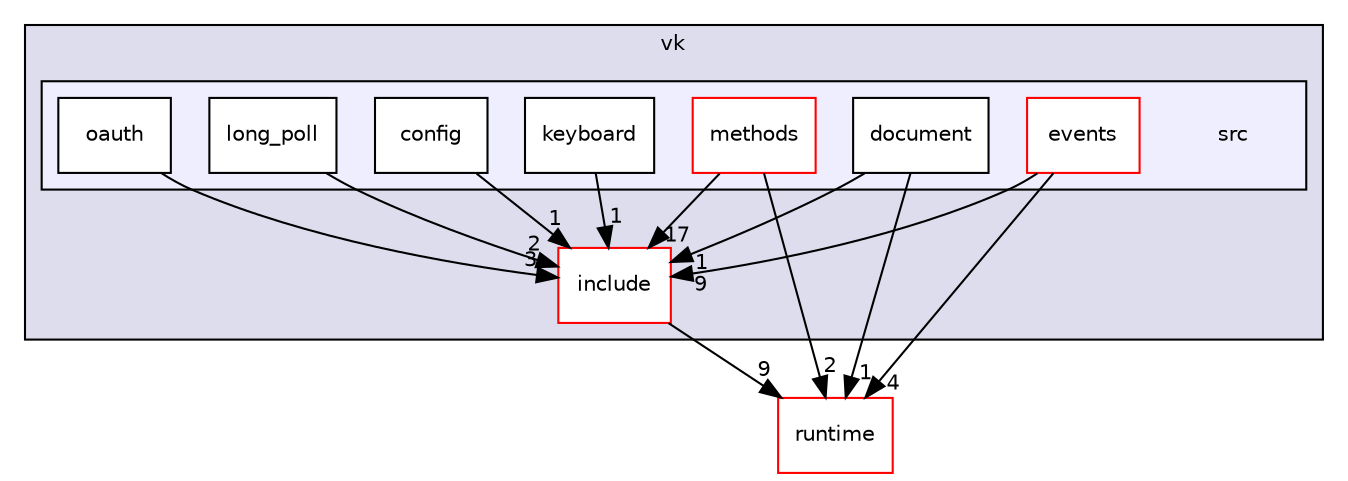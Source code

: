 digraph "src" {
  compound=true
  node [ fontsize="10", fontname="Helvetica"];
  edge [ labelfontsize="10", labelfontname="Helvetica"];
  subgraph clusterdir_f24f4fdd59688f4e2fd114a89d2b5d0b {
    graph [ bgcolor="#ddddee", pencolor="black", label="vk" fontname="Helvetica", fontsize="10", URL="dir_f24f4fdd59688f4e2fd114a89d2b5d0b.html"]
  dir_2fa8417925308be52a9c60106667e5c1 [shape=box label="include" fillcolor="white" style="filled" color="red" URL="dir_2fa8417925308be52a9c60106667e5c1.html"];
  subgraph clusterdir_c97a612163e380b45c407a9992d45cb5 {
    graph [ bgcolor="#eeeeff", pencolor="black", label="" URL="dir_c97a612163e380b45c407a9992d45cb5.html"];
    dir_c97a612163e380b45c407a9992d45cb5 [shape=plaintext label="src"];
  dir_9beb70038d46ca7f3cbd880091c1e84c [shape=box label="config" fillcolor="white" style="filled" URL="dir_9beb70038d46ca7f3cbd880091c1e84c.html"];
  dir_d1b0dc759eae9305dcdc0d58fb6f0656 [shape=box label="document" fillcolor="white" style="filled" URL="dir_d1b0dc759eae9305dcdc0d58fb6f0656.html"];
  dir_a2c8fffa3313968f2c1b5d28013185a4 [shape=box label="events" fillcolor="white" style="filled" color="red" URL="dir_a2c8fffa3313968f2c1b5d28013185a4.html"];
  dir_8d5151f1e89021f36c2f3caf76d9a0a3 [shape=box label="keyboard" fillcolor="white" style="filled" URL="dir_8d5151f1e89021f36c2f3caf76d9a0a3.html"];
  dir_a3837d88c3d2ebe37af2ed1fd577d136 [shape=box label="long_poll" fillcolor="white" style="filled" URL="dir_a3837d88c3d2ebe37af2ed1fd577d136.html"];
  dir_f3aa04228f1472da1269499608c43564 [shape=box label="methods" fillcolor="white" style="filled" color="red" URL="dir_f3aa04228f1472da1269499608c43564.html"];
  dir_f228eed69b66671ce44e85c6552f003d [shape=box label="oauth" fillcolor="white" style="filled" URL="dir_f228eed69b66671ce44e85c6552f003d.html"];
  }
  }
  dir_bacc0c93d90f14ec72dd74ece09979fb [shape=box label="runtime" fillcolor="white" style="filled" color="red" URL="dir_bacc0c93d90f14ec72dd74ece09979fb.html"];
  dir_2fa8417925308be52a9c60106667e5c1->dir_bacc0c93d90f14ec72dd74ece09979fb [headlabel="9", labeldistance=1.5 headhref="dir_000004_000019.html"];
  dir_9beb70038d46ca7f3cbd880091c1e84c->dir_2fa8417925308be52a9c60106667e5c1 [headlabel="1", labeldistance=1.5 headhref="dir_000026_000004.html"];
  dir_d1b0dc759eae9305dcdc0d58fb6f0656->dir_2fa8417925308be52a9c60106667e5c1 [headlabel="1", labeldistance=1.5 headhref="dir_000016_000004.html"];
  dir_d1b0dc759eae9305dcdc0d58fb6f0656->dir_bacc0c93d90f14ec72dd74ece09979fb [headlabel="1", labeldistance=1.5 headhref="dir_000016_000019.html"];
  dir_a2c8fffa3313968f2c1b5d28013185a4->dir_2fa8417925308be52a9c60106667e5c1 [headlabel="9", labeldistance=1.5 headhref="dir_000007_000004.html"];
  dir_a2c8fffa3313968f2c1b5d28013185a4->dir_bacc0c93d90f14ec72dd74ece09979fb [headlabel="4", labeldistance=1.5 headhref="dir_000007_000019.html"];
  dir_f228eed69b66671ce44e85c6552f003d->dir_2fa8417925308be52a9c60106667e5c1 [headlabel="3", labeldistance=1.5 headhref="dir_000013_000004.html"];
  dir_a3837d88c3d2ebe37af2ed1fd577d136->dir_2fa8417925308be52a9c60106667e5c1 [headlabel="2", labeldistance=1.5 headhref="dir_000003_000004.html"];
  dir_8d5151f1e89021f36c2f3caf76d9a0a3->dir_2fa8417925308be52a9c60106667e5c1 [headlabel="1", labeldistance=1.5 headhref="dir_000025_000004.html"];
  dir_f3aa04228f1472da1269499608c43564->dir_2fa8417925308be52a9c60106667e5c1 [headlabel="17", labeldistance=1.5 headhref="dir_000011_000004.html"];
  dir_f3aa04228f1472da1269499608c43564->dir_bacc0c93d90f14ec72dd74ece09979fb [headlabel="2", labeldistance=1.5 headhref="dir_000011_000019.html"];
}
